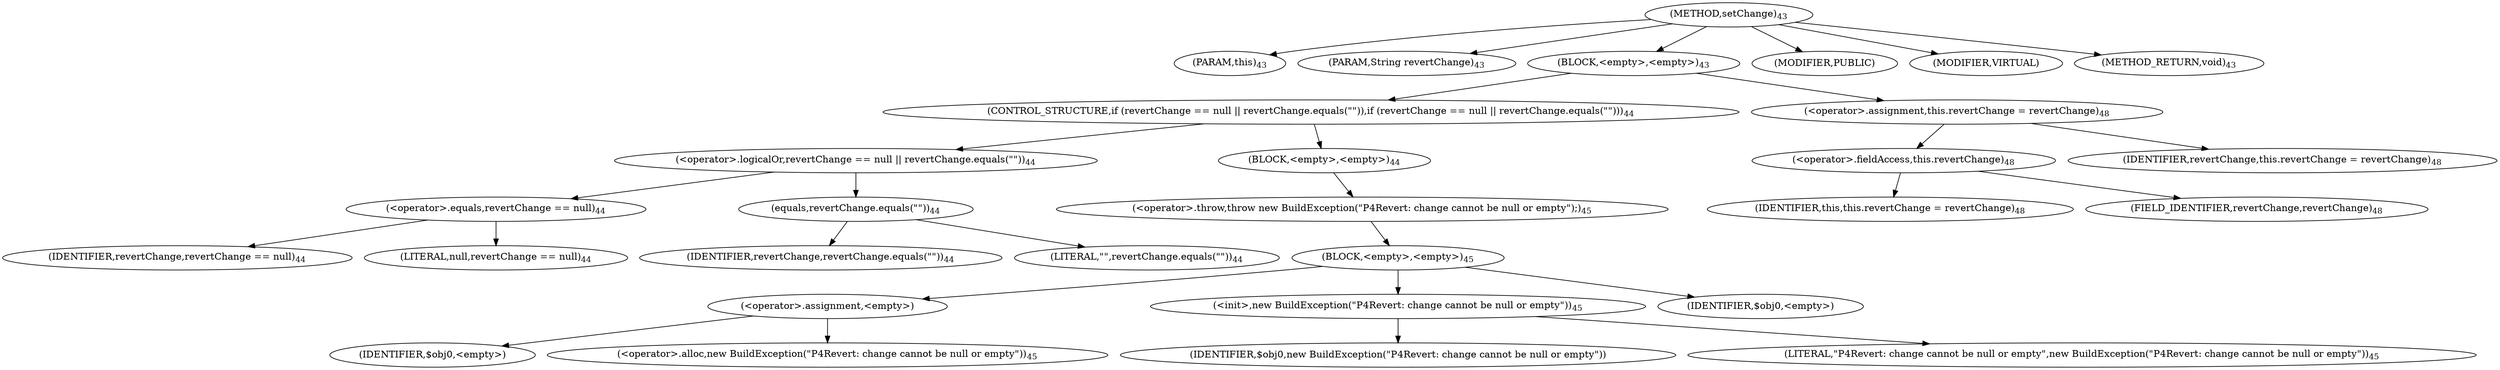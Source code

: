 digraph "setChange" {  
"20" [label = <(METHOD,setChange)<SUB>43</SUB>> ]
"4" [label = <(PARAM,this)<SUB>43</SUB>> ]
"21" [label = <(PARAM,String revertChange)<SUB>43</SUB>> ]
"22" [label = <(BLOCK,&lt;empty&gt;,&lt;empty&gt;)<SUB>43</SUB>> ]
"23" [label = <(CONTROL_STRUCTURE,if (revertChange == null || revertChange.equals(&quot;&quot;)),if (revertChange == null || revertChange.equals(&quot;&quot;)))<SUB>44</SUB>> ]
"24" [label = <(&lt;operator&gt;.logicalOr,revertChange == null || revertChange.equals(&quot;&quot;))<SUB>44</SUB>> ]
"25" [label = <(&lt;operator&gt;.equals,revertChange == null)<SUB>44</SUB>> ]
"26" [label = <(IDENTIFIER,revertChange,revertChange == null)<SUB>44</SUB>> ]
"27" [label = <(LITERAL,null,revertChange == null)<SUB>44</SUB>> ]
"28" [label = <(equals,revertChange.equals(&quot;&quot;))<SUB>44</SUB>> ]
"29" [label = <(IDENTIFIER,revertChange,revertChange.equals(&quot;&quot;))<SUB>44</SUB>> ]
"30" [label = <(LITERAL,&quot;&quot;,revertChange.equals(&quot;&quot;))<SUB>44</SUB>> ]
"31" [label = <(BLOCK,&lt;empty&gt;,&lt;empty&gt;)<SUB>44</SUB>> ]
"32" [label = <(&lt;operator&gt;.throw,throw new BuildException(&quot;P4Revert: change cannot be null or empty&quot;);)<SUB>45</SUB>> ]
"33" [label = <(BLOCK,&lt;empty&gt;,&lt;empty&gt;)<SUB>45</SUB>> ]
"34" [label = <(&lt;operator&gt;.assignment,&lt;empty&gt;)> ]
"35" [label = <(IDENTIFIER,$obj0,&lt;empty&gt;)> ]
"36" [label = <(&lt;operator&gt;.alloc,new BuildException(&quot;P4Revert: change cannot be null or empty&quot;))<SUB>45</SUB>> ]
"37" [label = <(&lt;init&gt;,new BuildException(&quot;P4Revert: change cannot be null or empty&quot;))<SUB>45</SUB>> ]
"38" [label = <(IDENTIFIER,$obj0,new BuildException(&quot;P4Revert: change cannot be null or empty&quot;))> ]
"39" [label = <(LITERAL,&quot;P4Revert: change cannot be null or empty&quot;,new BuildException(&quot;P4Revert: change cannot be null or empty&quot;))<SUB>45</SUB>> ]
"40" [label = <(IDENTIFIER,$obj0,&lt;empty&gt;)> ]
"41" [label = <(&lt;operator&gt;.assignment,this.revertChange = revertChange)<SUB>48</SUB>> ]
"42" [label = <(&lt;operator&gt;.fieldAccess,this.revertChange)<SUB>48</SUB>> ]
"3" [label = <(IDENTIFIER,this,this.revertChange = revertChange)<SUB>48</SUB>> ]
"43" [label = <(FIELD_IDENTIFIER,revertChange,revertChange)<SUB>48</SUB>> ]
"44" [label = <(IDENTIFIER,revertChange,this.revertChange = revertChange)<SUB>48</SUB>> ]
"45" [label = <(MODIFIER,PUBLIC)> ]
"46" [label = <(MODIFIER,VIRTUAL)> ]
"47" [label = <(METHOD_RETURN,void)<SUB>43</SUB>> ]
  "20" -> "4" 
  "20" -> "21" 
  "20" -> "22" 
  "20" -> "45" 
  "20" -> "46" 
  "20" -> "47" 
  "22" -> "23" 
  "22" -> "41" 
  "23" -> "24" 
  "23" -> "31" 
  "24" -> "25" 
  "24" -> "28" 
  "25" -> "26" 
  "25" -> "27" 
  "28" -> "29" 
  "28" -> "30" 
  "31" -> "32" 
  "32" -> "33" 
  "33" -> "34" 
  "33" -> "37" 
  "33" -> "40" 
  "34" -> "35" 
  "34" -> "36" 
  "37" -> "38" 
  "37" -> "39" 
  "41" -> "42" 
  "41" -> "44" 
  "42" -> "3" 
  "42" -> "43" 
}
